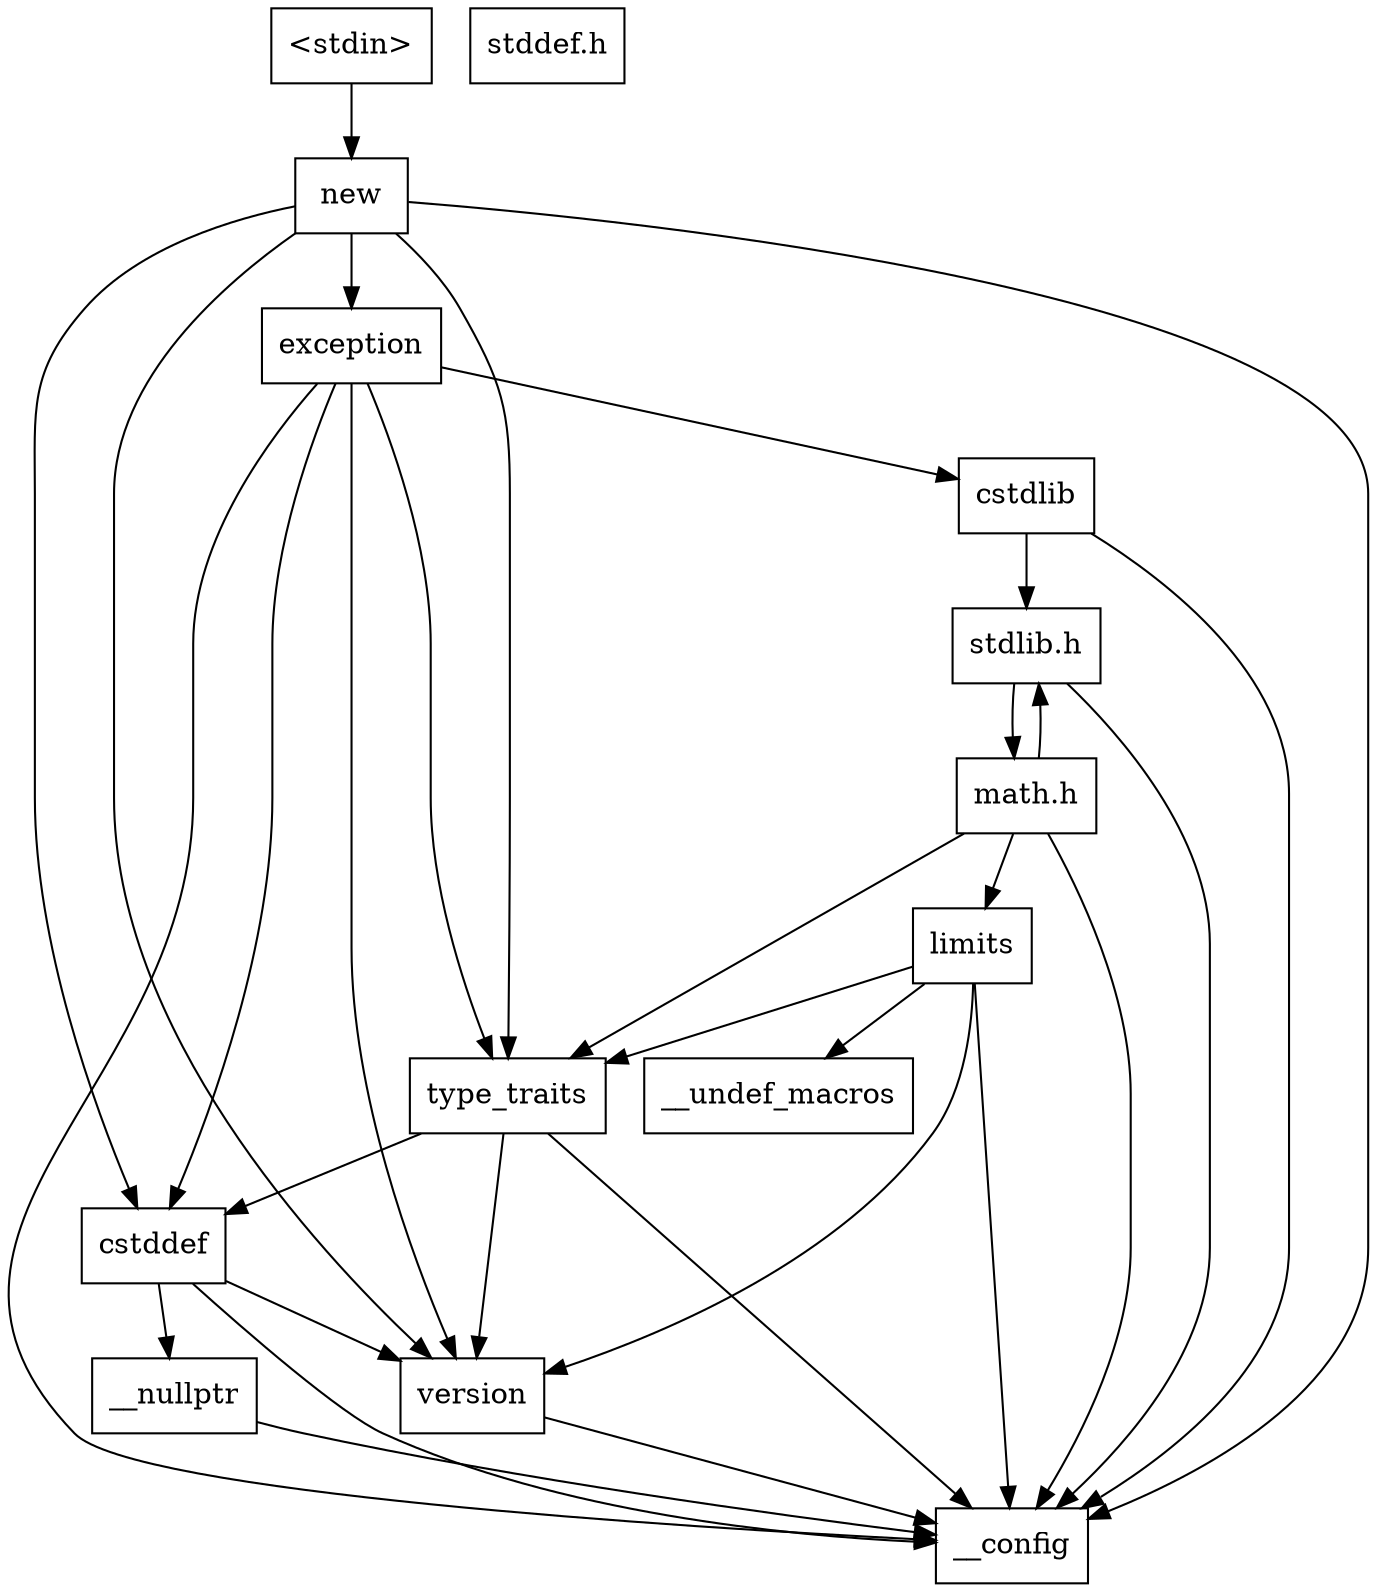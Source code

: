 digraph "dependencies" {
  header_0 [ shape="box", label="\<stdin\>" ];
  header_1 [ shape="box", label="new" ];
  header_11 [ shape="box", label="exception" ];
  header_12 [ shape="box", label="cstddef" ];
  header_13 [ shape="box", label="version" ];
  header_16 [ shape="box", label="__nullptr" ];
  header_17 [ shape="box", label="cstdlib" ];
  header_18 [ shape="box", label="stdlib.h" ];
  header_2 [ shape="box", label="__config" ];
  header_21 [ shape="box", label="stddef.h" ];
  header_52 [ shape="box", label="math.h" ];
  header_64 [ shape="box", label="type_traits" ];
  header_65 [ shape="box", label="limits" ];
  header_66 [ shape="box", label="__undef_macros" ];
  header_0 -> header_1;
  header_1 -> header_13;
  header_1 -> header_2;
  header_1 -> header_11;
  header_1 -> header_12;
  header_1 -> header_64;
  header_52 -> header_18;
  header_52 -> header_2;
  header_52 -> header_64;
  header_52 -> header_65;
  header_16 -> header_2;
  header_17 -> header_18;
  header_17 -> header_2;
  header_11 -> header_17;
  header_11 -> header_2;
  header_11 -> header_64;
  header_11 -> header_12;
  header_11 -> header_13;
  header_12 -> header_16;
  header_12 -> header_2;
  header_12 -> header_13;
  header_13 -> header_2;
  header_18 -> header_52;
  header_18 -> header_2;
  header_65 -> header_13;
  header_65 -> header_2;
  header_65 -> header_64;
  header_65 -> header_66;
  header_64 -> header_2;
  header_64 -> header_12;
  header_64 -> header_13;
}